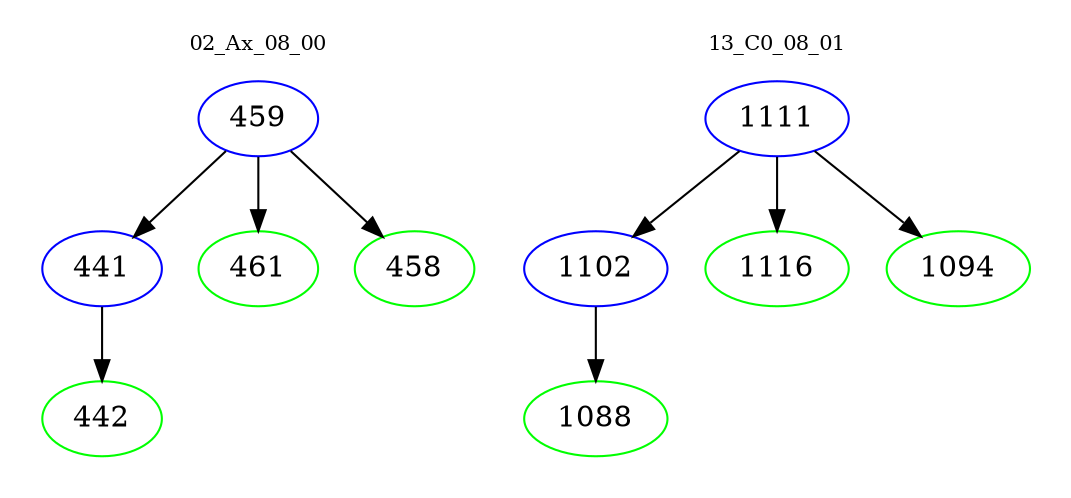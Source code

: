 digraph{
subgraph cluster_0 {
color = white
label = "02_Ax_08_00";
fontsize=10;
T0_459 [label="459", color="blue"]
T0_459 -> T0_441 [color="black"]
T0_441 [label="441", color="blue"]
T0_441 -> T0_442 [color="black"]
T0_442 [label="442", color="green"]
T0_459 -> T0_461 [color="black"]
T0_461 [label="461", color="green"]
T0_459 -> T0_458 [color="black"]
T0_458 [label="458", color="green"]
}
subgraph cluster_1 {
color = white
label = "13_C0_08_01";
fontsize=10;
T1_1111 [label="1111", color="blue"]
T1_1111 -> T1_1102 [color="black"]
T1_1102 [label="1102", color="blue"]
T1_1102 -> T1_1088 [color="black"]
T1_1088 [label="1088", color="green"]
T1_1111 -> T1_1116 [color="black"]
T1_1116 [label="1116", color="green"]
T1_1111 -> T1_1094 [color="black"]
T1_1094 [label="1094", color="green"]
}
}
